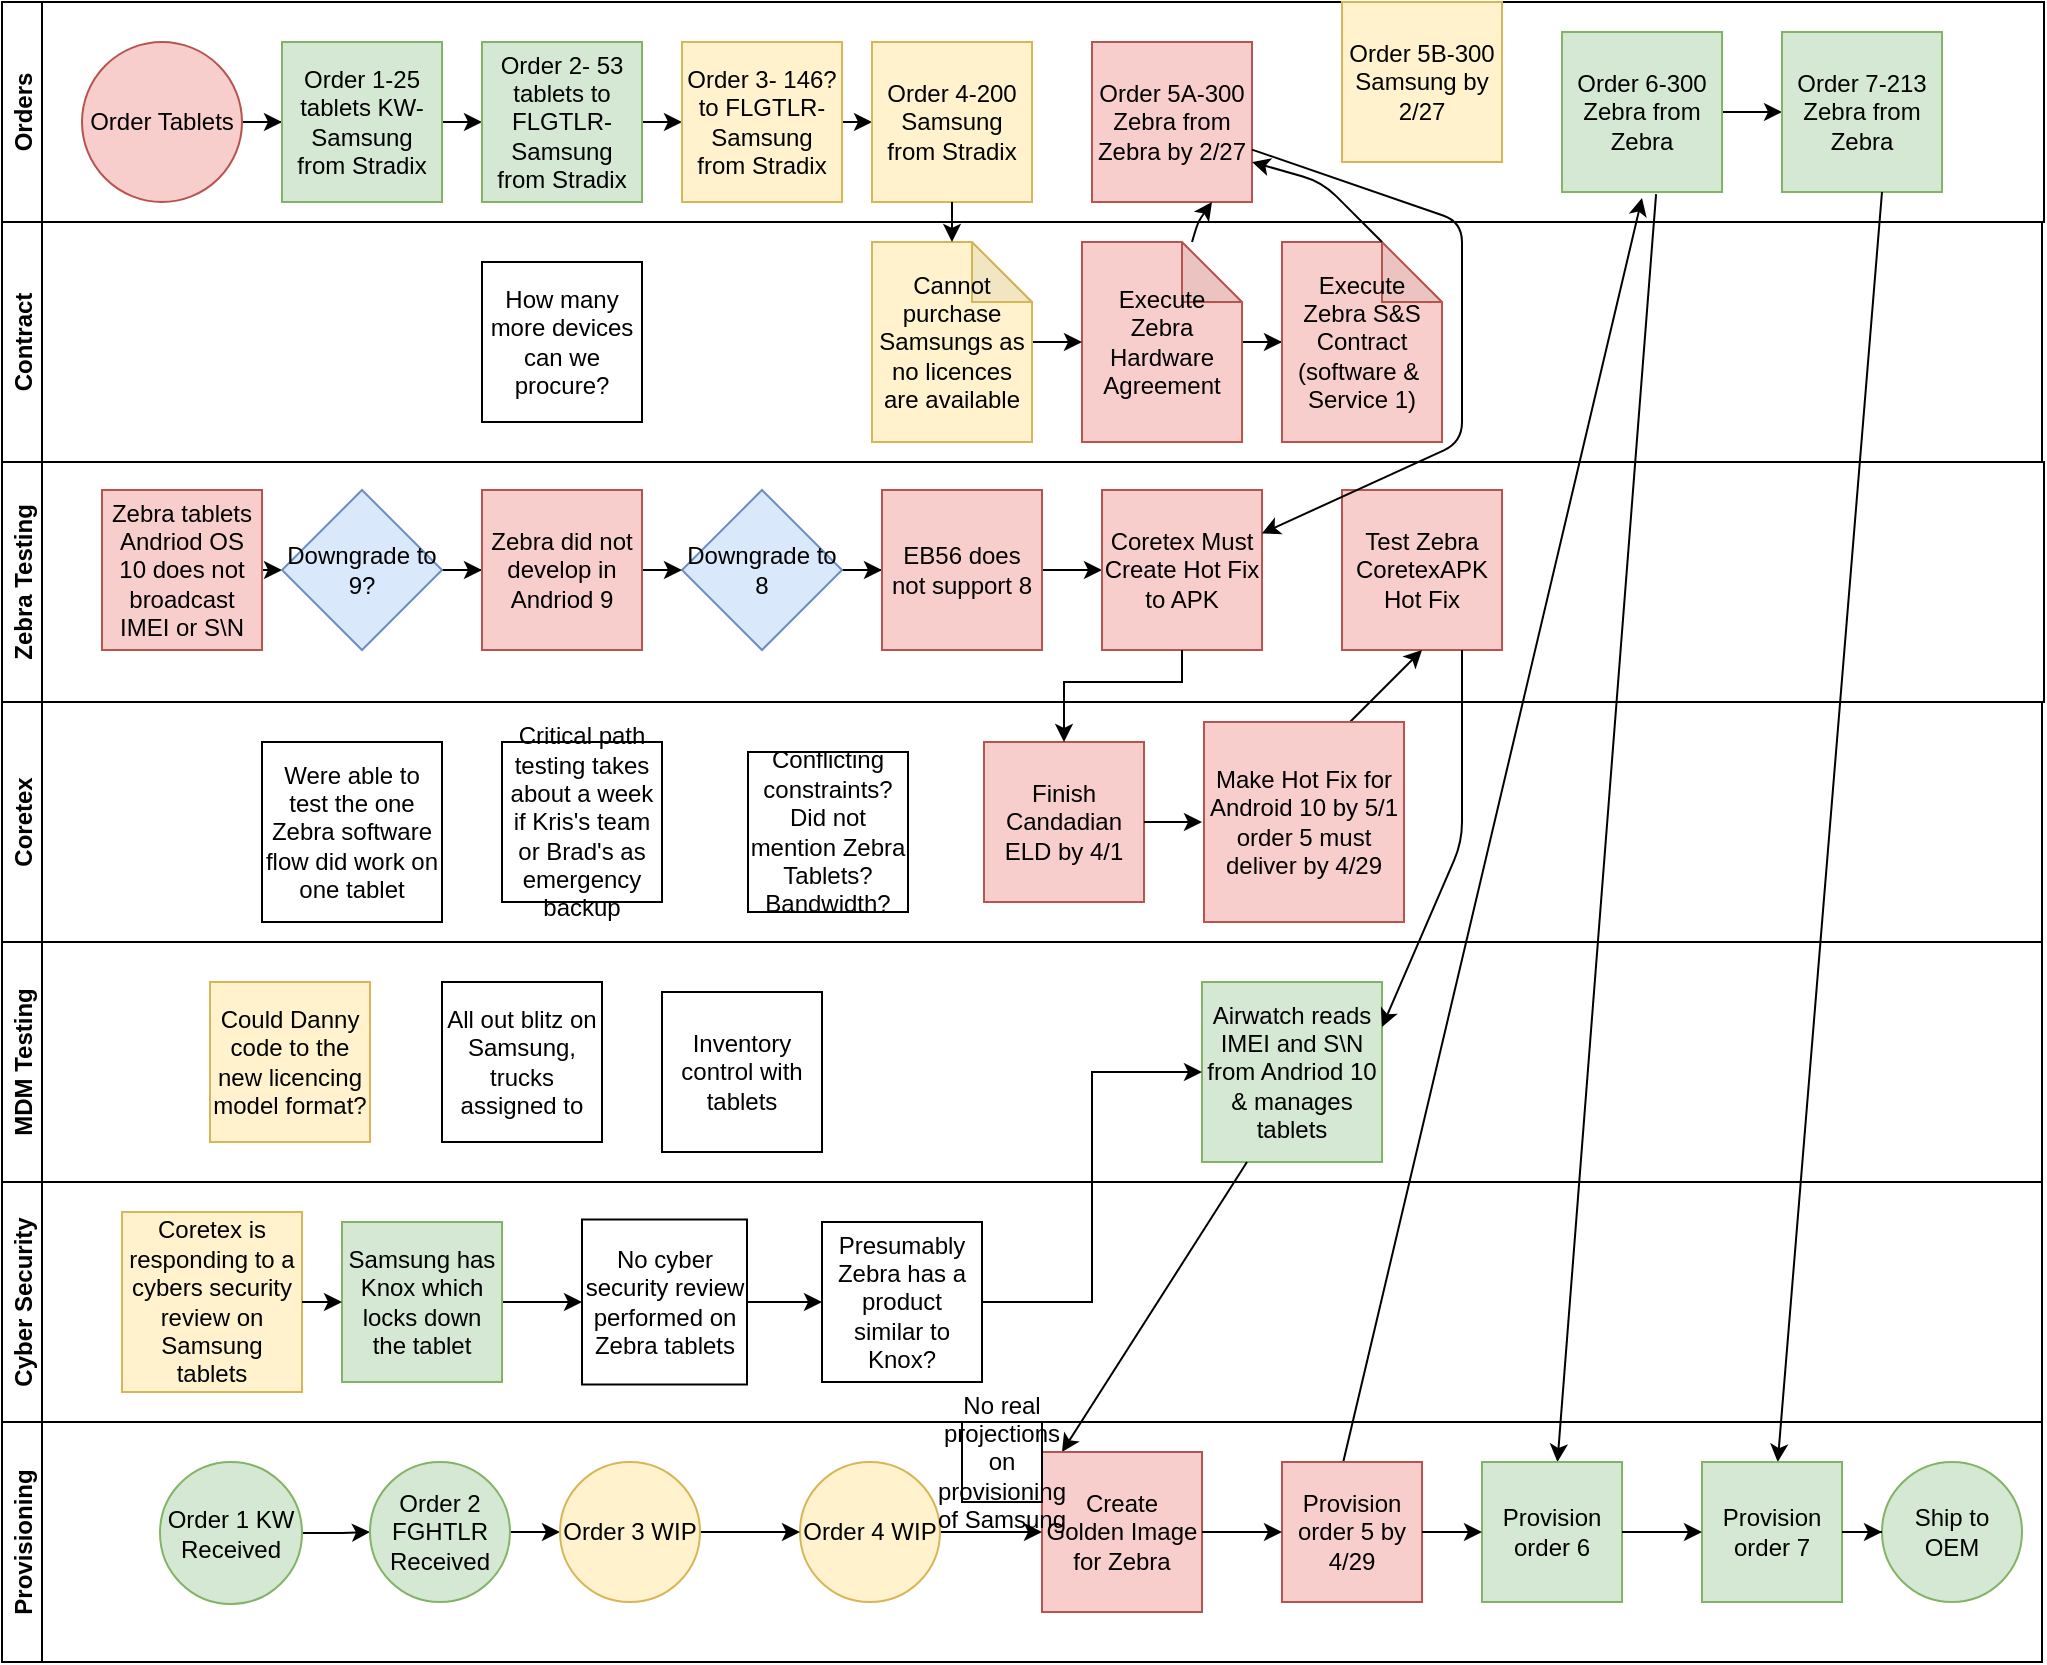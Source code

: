 <mxfile version="14.4.2" type="github">
  <diagram id="prtHgNgQTEPvFCAcTncT" name="Page-1">
    <mxGraphModel dx="981" dy="1376" grid="1" gridSize="10" guides="1" tooltips="1" connect="1" arrows="1" fold="1" page="1" pageScale="1" pageWidth="1169" pageHeight="827" math="0" shadow="0">
      <root>
        <object label="" id="0">
          <mxCell />
        </object>
        <mxCell id="1" parent="0" />
        <mxCell id="XOxbf55b8lKNXetok6DY-13" value="Orders" style="swimlane;startSize=20;horizontal=0;" parent="1" vertex="1">
          <mxGeometry x="80" y="-760" width="1021" height="110" as="geometry" />
        </mxCell>
        <mxCell id="XOxbf55b8lKNXetok6DY-53" style="edgeStyle=orthogonalEdgeStyle;rounded=0;orthogonalLoop=1;jettySize=auto;html=1;entryX=0;entryY=0.5;entryDx=0;entryDy=0;" parent="XOxbf55b8lKNXetok6DY-13" source="XOxbf55b8lKNXetok6DY-18" target="XOxbf55b8lKNXetok6DY-19" edge="1">
          <mxGeometry relative="1" as="geometry" />
        </mxCell>
        <mxCell id="XOxbf55b8lKNXetok6DY-18" value="Order Tablets" style="ellipse;whiteSpace=wrap;html=1;aspect=fixed;fillColor=#f8cecc;strokeColor=#b85450;" parent="XOxbf55b8lKNXetok6DY-13" vertex="1">
          <mxGeometry x="40" y="20" width="80" height="80" as="geometry" />
        </mxCell>
        <mxCell id="XOxbf55b8lKNXetok6DY-54" style="edgeStyle=orthogonalEdgeStyle;rounded=0;orthogonalLoop=1;jettySize=auto;html=1;exitX=1;exitY=0.5;exitDx=0;exitDy=0;entryX=0;entryY=0.5;entryDx=0;entryDy=0;" parent="XOxbf55b8lKNXetok6DY-13" source="XOxbf55b8lKNXetok6DY-19" target="XOxbf55b8lKNXetok6DY-20" edge="1">
          <mxGeometry relative="1" as="geometry" />
        </mxCell>
        <mxCell id="XOxbf55b8lKNXetok6DY-19" value="Order 1-25 tablets KW-Samsung from Stradix" style="whiteSpace=wrap;html=1;aspect=fixed;fillColor=#d5e8d4;strokeColor=#82b366;" parent="XOxbf55b8lKNXetok6DY-13" vertex="1">
          <mxGeometry x="140" y="20" width="80" height="80" as="geometry" />
        </mxCell>
        <mxCell id="XOxbf55b8lKNXetok6DY-55" style="edgeStyle=orthogonalEdgeStyle;rounded=0;orthogonalLoop=1;jettySize=auto;html=1;exitX=1;exitY=0.5;exitDx=0;exitDy=0;entryX=0;entryY=0.5;entryDx=0;entryDy=0;" parent="XOxbf55b8lKNXetok6DY-13" source="XOxbf55b8lKNXetok6DY-20" target="XOxbf55b8lKNXetok6DY-21" edge="1">
          <mxGeometry relative="1" as="geometry" />
        </mxCell>
        <mxCell id="XOxbf55b8lKNXetok6DY-20" value="Order 2- 53 tablets to FLGTLR-Samsung from Stradix" style="whiteSpace=wrap;html=1;aspect=fixed;fillColor=#d5e8d4;strokeColor=#82b366;" parent="XOxbf55b8lKNXetok6DY-13" vertex="1">
          <mxGeometry x="240" y="20" width="80" height="80" as="geometry" />
        </mxCell>
        <mxCell id="XOxbf55b8lKNXetok6DY-56" style="edgeStyle=orthogonalEdgeStyle;rounded=0;orthogonalLoop=1;jettySize=auto;html=1;exitX=1;exitY=0.5;exitDx=0;exitDy=0;entryX=0;entryY=0.5;entryDx=0;entryDy=0;" parent="XOxbf55b8lKNXetok6DY-13" source="XOxbf55b8lKNXetok6DY-21" target="XOxbf55b8lKNXetok6DY-22" edge="1">
          <mxGeometry relative="1" as="geometry" />
        </mxCell>
        <mxCell id="XOxbf55b8lKNXetok6DY-21" value="Order 3- 146? to FLGTLR-Samsung from Stradix" style="whiteSpace=wrap;html=1;aspect=fixed;fillColor=#fff2cc;strokeColor=#d6b656;" parent="XOxbf55b8lKNXetok6DY-13" vertex="1">
          <mxGeometry x="340" y="20" width="80" height="80" as="geometry" />
        </mxCell>
        <mxCell id="XOxbf55b8lKNXetok6DY-22" value="Order 4-200 Samsung from Stradix" style="whiteSpace=wrap;html=1;aspect=fixed;fillColor=#fff2cc;strokeColor=#d6b656;" parent="XOxbf55b8lKNXetok6DY-13" vertex="1">
          <mxGeometry x="435" y="20" width="80" height="80" as="geometry" />
        </mxCell>
        <mxCell id="XOxbf55b8lKNXetok6DY-23" value="Order 5A-300 Zebra from Zebra by 2/27" style="whiteSpace=wrap;html=1;aspect=fixed;fillColor=#f8cecc;strokeColor=#b85450;" parent="XOxbf55b8lKNXetok6DY-13" vertex="1">
          <mxGeometry x="545" y="20" width="80" height="80" as="geometry" />
        </mxCell>
        <mxCell id="XOxbf55b8lKNXetok6DY-84" style="edgeStyle=orthogonalEdgeStyle;rounded=0;orthogonalLoop=1;jettySize=auto;html=1;entryX=0;entryY=0.5;entryDx=0;entryDy=0;" parent="XOxbf55b8lKNXetok6DY-13" source="XOxbf55b8lKNXetok6DY-24" target="XOxbf55b8lKNXetok6DY-25" edge="1">
          <mxGeometry relative="1" as="geometry" />
        </mxCell>
        <mxCell id="XOxbf55b8lKNXetok6DY-24" value="Order 6-300 Zebra from Zebra" style="whiteSpace=wrap;html=1;aspect=fixed;fillColor=#d5e8d4;strokeColor=#82b366;" parent="XOxbf55b8lKNXetok6DY-13" vertex="1">
          <mxGeometry x="780" y="15" width="80" height="80" as="geometry" />
        </mxCell>
        <mxCell id="XOxbf55b8lKNXetok6DY-25" value="Order 7-213 Zebra from Zebra" style="whiteSpace=wrap;html=1;aspect=fixed;fillColor=#d5e8d4;strokeColor=#82b366;" parent="XOxbf55b8lKNXetok6DY-13" vertex="1">
          <mxGeometry x="890" y="15" width="80" height="80" as="geometry" />
        </mxCell>
        <mxCell id="XOxbf55b8lKNXetok6DY-85" value="" style="endArrow=classic;html=1;" parent="XOxbf55b8lKNXetok6DY-13" target="XOxbf55b8lKNXetok6DY-52" edge="1">
          <mxGeometry width="50" height="50" relative="1" as="geometry">
            <mxPoint x="940" y="95" as="sourcePoint" />
            <mxPoint x="990" y="45" as="targetPoint" />
          </mxGeometry>
        </mxCell>
        <mxCell id="A7MQ0ffrwgBu7bjcszJp-36" value="Order 5B-300 Samsung by 2/27" style="whiteSpace=wrap;html=1;aspect=fixed;fillColor=#fff2cc;strokeColor=#d6b656;" vertex="1" parent="XOxbf55b8lKNXetok6DY-13">
          <mxGeometry x="670" width="80" height="80" as="geometry" />
        </mxCell>
        <mxCell id="XOxbf55b8lKNXetok6DY-15" value="Zebra Testing" style="swimlane;startSize=20;horizontal=0;" parent="1" vertex="1">
          <mxGeometry x="80" y="-530" width="1021" height="120" as="geometry">
            <mxRectangle x="39" y="210" width="30" height="100" as="alternateBounds" />
          </mxGeometry>
        </mxCell>
        <mxCell id="XOxbf55b8lKNXetok6DY-65" style="edgeStyle=orthogonalEdgeStyle;rounded=0;orthogonalLoop=1;jettySize=auto;html=1;exitX=1;exitY=0.5;exitDx=0;exitDy=0;entryX=0;entryY=0.5;entryDx=0;entryDy=0;" parent="XOxbf55b8lKNXetok6DY-15" source="XOxbf55b8lKNXetok6DY-27" target="XOxbf55b8lKNXetok6DY-28" edge="1">
          <mxGeometry relative="1" as="geometry" />
        </mxCell>
        <mxCell id="XOxbf55b8lKNXetok6DY-27" value="Zebra tablets Andriod OS 10 does not broadcast IMEI or S\N" style="whiteSpace=wrap;html=1;aspect=fixed;rounded=0;fillColor=#f8cecc;strokeColor=#b85450;" parent="XOxbf55b8lKNXetok6DY-15" vertex="1">
          <mxGeometry x="50" y="14" width="80" height="80" as="geometry" />
        </mxCell>
        <mxCell id="XOxbf55b8lKNXetok6DY-66" style="edgeStyle=orthogonalEdgeStyle;rounded=0;orthogonalLoop=1;jettySize=auto;html=1;entryX=0;entryY=0.5;entryDx=0;entryDy=0;" parent="XOxbf55b8lKNXetok6DY-15" source="XOxbf55b8lKNXetok6DY-28" target="XOxbf55b8lKNXetok6DY-30" edge="1">
          <mxGeometry relative="1" as="geometry" />
        </mxCell>
        <mxCell id="XOxbf55b8lKNXetok6DY-28" value="Downgrade to 9?" style="rhombus;whiteSpace=wrap;html=1;rounded=0;fillColor=#dae8fc;strokeColor=#6c8ebf;" parent="XOxbf55b8lKNXetok6DY-15" vertex="1">
          <mxGeometry x="140" y="14" width="80" height="80" as="geometry" />
        </mxCell>
        <mxCell id="XOxbf55b8lKNXetok6DY-68" style="edgeStyle=orthogonalEdgeStyle;rounded=0;orthogonalLoop=1;jettySize=auto;html=1;exitX=1;exitY=0.5;exitDx=0;exitDy=0;" parent="XOxbf55b8lKNXetok6DY-15" source="XOxbf55b8lKNXetok6DY-29" target="XOxbf55b8lKNXetok6DY-31" edge="1">
          <mxGeometry relative="1" as="geometry" />
        </mxCell>
        <mxCell id="XOxbf55b8lKNXetok6DY-29" value="Downgrade to 8" style="rhombus;whiteSpace=wrap;html=1;rounded=0;fillColor=#dae8fc;strokeColor=#6c8ebf;" parent="XOxbf55b8lKNXetok6DY-15" vertex="1">
          <mxGeometry x="340" y="14" width="80" height="80" as="geometry" />
        </mxCell>
        <mxCell id="XOxbf55b8lKNXetok6DY-67" style="edgeStyle=orthogonalEdgeStyle;rounded=0;orthogonalLoop=1;jettySize=auto;html=1;exitX=1;exitY=0.5;exitDx=0;exitDy=0;entryX=0;entryY=0.5;entryDx=0;entryDy=0;" parent="XOxbf55b8lKNXetok6DY-15" source="XOxbf55b8lKNXetok6DY-30" target="XOxbf55b8lKNXetok6DY-29" edge="1">
          <mxGeometry relative="1" as="geometry" />
        </mxCell>
        <mxCell id="XOxbf55b8lKNXetok6DY-30" value="Zebra did not develop in Andriod 9" style="whiteSpace=wrap;html=1;aspect=fixed;rounded=0;fillColor=#f8cecc;strokeColor=#b85450;" parent="XOxbf55b8lKNXetok6DY-15" vertex="1">
          <mxGeometry x="240" y="14" width="80" height="80" as="geometry" />
        </mxCell>
        <mxCell id="XOxbf55b8lKNXetok6DY-69" style="edgeStyle=orthogonalEdgeStyle;rounded=0;orthogonalLoop=1;jettySize=auto;html=1;entryX=0;entryY=0.5;entryDx=0;entryDy=0;" parent="XOxbf55b8lKNXetok6DY-15" source="XOxbf55b8lKNXetok6DY-31" target="XOxbf55b8lKNXetok6DY-42" edge="1">
          <mxGeometry relative="1" as="geometry" />
        </mxCell>
        <mxCell id="XOxbf55b8lKNXetok6DY-31" value="EB56 does not support 8" style="whiteSpace=wrap;html=1;aspect=fixed;rounded=0;fillColor=#f8cecc;strokeColor=#b85450;" parent="XOxbf55b8lKNXetok6DY-15" vertex="1">
          <mxGeometry x="440" y="14" width="80" height="80" as="geometry" />
        </mxCell>
        <mxCell id="XOxbf55b8lKNXetok6DY-42" value="Coretex Must Create Hot Fix to APK" style="whiteSpace=wrap;html=1;aspect=fixed;rounded=0;fillColor=#f8cecc;strokeColor=#b85450;" parent="XOxbf55b8lKNXetok6DY-15" vertex="1">
          <mxGeometry x="550" y="14" width="80" height="80" as="geometry" />
        </mxCell>
        <mxCell id="XOxbf55b8lKNXetok6DY-44" value="Test Zebra CoretexAPK Hot Fix" style="whiteSpace=wrap;html=1;aspect=fixed;rounded=0;fillColor=#f8cecc;strokeColor=#b85450;" parent="XOxbf55b8lKNXetok6DY-15" vertex="1">
          <mxGeometry x="670" y="14" width="80" height="80" as="geometry" />
        </mxCell>
        <mxCell id="XOxbf55b8lKNXetok6DY-72" value="" style="endArrow=classic;html=1;" parent="XOxbf55b8lKNXetok6DY-15" edge="1">
          <mxGeometry width="50" height="50" relative="1" as="geometry">
            <mxPoint x="660" y="144" as="sourcePoint" />
            <mxPoint x="710" y="94" as="targetPoint" />
          </mxGeometry>
        </mxCell>
        <mxCell id="XOxbf55b8lKNXetok6DY-14" value="Contract" style="swimlane;startSize=20;horizontal=0;rounded=0;" parent="1" vertex="1">
          <mxGeometry x="80" y="-650" width="1020" height="120" as="geometry" />
        </mxCell>
        <mxCell id="A7MQ0ffrwgBu7bjcszJp-10" style="edgeStyle=orthogonalEdgeStyle;rounded=0;orthogonalLoop=1;jettySize=auto;html=1;entryX=0;entryY=0.5;entryDx=0;entryDy=0;entryPerimeter=0;" edge="1" parent="XOxbf55b8lKNXetok6DY-14" source="XOxbf55b8lKNXetok6DY-26" target="A7MQ0ffrwgBu7bjcszJp-8">
          <mxGeometry relative="1" as="geometry" />
        </mxCell>
        <mxCell id="XOxbf55b8lKNXetok6DY-26" value="Execute Zebra Hardware Agreement" style="shape=note;whiteSpace=wrap;html=1;backgroundOutline=1;darkOpacity=0.05;rounded=0;fillColor=#f8cecc;strokeColor=#b85450;" parent="XOxbf55b8lKNXetok6DY-14" vertex="1">
          <mxGeometry x="540" y="10" width="80" height="100" as="geometry" />
        </mxCell>
        <mxCell id="XOxbf55b8lKNXetok6DY-58" style="edgeStyle=orthogonalEdgeStyle;rounded=0;orthogonalLoop=1;jettySize=auto;html=1;entryX=0;entryY=0.5;entryDx=0;entryDy=0;entryPerimeter=0;" parent="XOxbf55b8lKNXetok6DY-14" source="XOxbf55b8lKNXetok6DY-32" target="XOxbf55b8lKNXetok6DY-26" edge="1">
          <mxGeometry relative="1" as="geometry" />
        </mxCell>
        <mxCell id="XOxbf55b8lKNXetok6DY-32" value="Cannot purchase Samsungs as no licences are available" style="shape=note;whiteSpace=wrap;html=1;backgroundOutline=1;darkOpacity=0.05;rounded=0;fillColor=#fff2cc;strokeColor=#d6b656;" parent="XOxbf55b8lKNXetok6DY-14" vertex="1">
          <mxGeometry x="435" y="10" width="80" height="100" as="geometry" />
        </mxCell>
        <mxCell id="A7MQ0ffrwgBu7bjcszJp-8" value="Execute Zebra S&amp;amp;S Contract (software &amp;amp;&amp;nbsp; Service 1)" style="shape=note;whiteSpace=wrap;html=1;backgroundOutline=1;darkOpacity=0.05;rounded=0;fillColor=#f8cecc;strokeColor=#b85450;" vertex="1" parent="XOxbf55b8lKNXetok6DY-14">
          <mxGeometry x="640" y="10" width="80" height="100" as="geometry" />
        </mxCell>
        <mxCell id="A7MQ0ffrwgBu7bjcszJp-11" value="" style="endArrow=classic;html=1;entryX=1;entryY=0.75;entryDx=0;entryDy=0;" edge="1" parent="XOxbf55b8lKNXetok6DY-14" target="XOxbf55b8lKNXetok6DY-23">
          <mxGeometry width="50" height="50" relative="1" as="geometry">
            <mxPoint x="690" y="10" as="sourcePoint" />
            <mxPoint x="740" y="-40" as="targetPoint" />
            <Array as="points">
              <mxPoint x="660" y="-20" />
            </Array>
          </mxGeometry>
        </mxCell>
        <mxCell id="A7MQ0ffrwgBu7bjcszJp-29" value="How many more devices can we procure?" style="whiteSpace=wrap;html=1;aspect=fixed;" vertex="1" parent="XOxbf55b8lKNXetok6DY-14">
          <mxGeometry x="240" y="20" width="80" height="80" as="geometry" />
        </mxCell>
        <mxCell id="XOxbf55b8lKNXetok6DY-36" value="Coretex" style="swimlane;startSize=20;horizontal=0;rounded=0;swimlaneLine=1;" parent="1" vertex="1">
          <mxGeometry x="80" y="-410" width="1020" height="120" as="geometry">
            <mxRectangle x="40" y="240" width="30" height="70" as="alternateBounds" />
          </mxGeometry>
        </mxCell>
        <mxCell id="XOxbf55b8lKNXetok6DY-37" value="Finish Candadian ELD by 4/1" style="whiteSpace=wrap;html=1;aspect=fixed;rounded=0;fillColor=#f8cecc;strokeColor=#b85450;" parent="XOxbf55b8lKNXetok6DY-36" vertex="1">
          <mxGeometry x="491" y="20" width="80" height="80" as="geometry" />
        </mxCell>
        <mxCell id="XOxbf55b8lKNXetok6DY-38" value="Make Hot Fix for Android 10 by 5/1 order 5 must deliver by 4/29" style="whiteSpace=wrap;html=1;aspect=fixed;rounded=0;fillColor=#f8cecc;strokeColor=#b85450;" parent="XOxbf55b8lKNXetok6DY-36" vertex="1">
          <mxGeometry x="601" y="10" width="100" height="100" as="geometry" />
        </mxCell>
        <mxCell id="A7MQ0ffrwgBu7bjcszJp-31" value="Were able to test the one Zebra software flow did work on one tablet" style="whiteSpace=wrap;html=1;aspect=fixed;" vertex="1" parent="XOxbf55b8lKNXetok6DY-36">
          <mxGeometry x="130" y="20" width="90" height="90" as="geometry" />
        </mxCell>
        <mxCell id="A7MQ0ffrwgBu7bjcszJp-32" value="Critical path testing takes about a week if Kris&#39;s team or Brad&#39;s as emergency backup" style="whiteSpace=wrap;html=1;aspect=fixed;" vertex="1" parent="XOxbf55b8lKNXetok6DY-36">
          <mxGeometry x="250" y="20" width="80" height="80" as="geometry" />
        </mxCell>
        <mxCell id="A7MQ0ffrwgBu7bjcszJp-33" value="Conflicting constraints? Did not mention Zebra Tablets? Bandwidth?" style="whiteSpace=wrap;html=1;aspect=fixed;" vertex="1" parent="XOxbf55b8lKNXetok6DY-36">
          <mxGeometry x="373" y="25" width="80" height="80" as="geometry" />
        </mxCell>
        <mxCell id="XOxbf55b8lKNXetok6DY-17" value="Cyber Security" style="swimlane;startSize=20;horizontal=0;" parent="1" vertex="1">
          <mxGeometry x="80" y="-170" width="1020" height="120" as="geometry">
            <mxRectangle x="40" y="480" width="30" height="100" as="alternateBounds" />
          </mxGeometry>
        </mxCell>
        <mxCell id="A7MQ0ffrwgBu7bjcszJp-1" value="Coretex is responding to a cybers security review on Samsung tablets" style="whiteSpace=wrap;html=1;aspect=fixed;fillColor=#fff2cc;strokeColor=#d6b656;" vertex="1" parent="XOxbf55b8lKNXetok6DY-17">
          <mxGeometry x="60" y="15" width="90" height="90" as="geometry" />
        </mxCell>
        <mxCell id="A7MQ0ffrwgBu7bjcszJp-2" value="No cyber security review performed on Zebra tablets" style="whiteSpace=wrap;html=1;aspect=fixed;" vertex="1" parent="XOxbf55b8lKNXetok6DY-17">
          <mxGeometry x="290" y="18.75" width="82.5" height="82.5" as="geometry" />
        </mxCell>
        <mxCell id="A7MQ0ffrwgBu7bjcszJp-3" style="edgeStyle=orthogonalEdgeStyle;rounded=0;orthogonalLoop=1;jettySize=auto;html=1;exitX=1;exitY=0.5;exitDx=0;exitDy=0;entryX=0;entryY=0.5;entryDx=0;entryDy=0;" edge="1" parent="XOxbf55b8lKNXetok6DY-17" source="A7MQ0ffrwgBu7bjcszJp-12" target="A7MQ0ffrwgBu7bjcszJp-2">
          <mxGeometry relative="1" as="geometry" />
        </mxCell>
        <mxCell id="A7MQ0ffrwgBu7bjcszJp-15" value="Presumably Zebra has a product similar to Knox?" style="whiteSpace=wrap;html=1;aspect=fixed;" vertex="1" parent="XOxbf55b8lKNXetok6DY-17">
          <mxGeometry x="410" y="20" width="80" height="80" as="geometry" />
        </mxCell>
        <mxCell id="A7MQ0ffrwgBu7bjcszJp-16" style="edgeStyle=orthogonalEdgeStyle;rounded=0;orthogonalLoop=1;jettySize=auto;html=1;exitX=1;exitY=0.5;exitDx=0;exitDy=0;entryX=0;entryY=0.5;entryDx=0;entryDy=0;" edge="1" parent="XOxbf55b8lKNXetok6DY-17" source="A7MQ0ffrwgBu7bjcszJp-2" target="A7MQ0ffrwgBu7bjcszJp-15">
          <mxGeometry relative="1" as="geometry">
            <mxPoint x="352.5" y="60" as="sourcePoint" />
            <mxPoint x="600" y="-60" as="targetPoint" />
          </mxGeometry>
        </mxCell>
        <mxCell id="A7MQ0ffrwgBu7bjcszJp-12" value="Samsung has Knox which locks down the tablet" style="whiteSpace=wrap;html=1;aspect=fixed;fillColor=#d5e8d4;strokeColor=#82b366;" vertex="1" parent="XOxbf55b8lKNXetok6DY-17">
          <mxGeometry x="170" y="20" width="80" height="80" as="geometry" />
        </mxCell>
        <mxCell id="A7MQ0ffrwgBu7bjcszJp-17" style="edgeStyle=orthogonalEdgeStyle;rounded=0;orthogonalLoop=1;jettySize=auto;html=1;exitX=1;exitY=0.5;exitDx=0;exitDy=0;entryX=0;entryY=0.5;entryDx=0;entryDy=0;" edge="1" parent="XOxbf55b8lKNXetok6DY-17" source="A7MQ0ffrwgBu7bjcszJp-1" target="A7MQ0ffrwgBu7bjcszJp-12">
          <mxGeometry relative="1" as="geometry">
            <mxPoint x="230" y="-110" as="sourcePoint" />
            <mxPoint x="350" y="-110" as="targetPoint" />
          </mxGeometry>
        </mxCell>
        <mxCell id="XOxbf55b8lKNXetok6DY-16" value="MDM Testing" style="swimlane;startSize=20;horizontal=0;" parent="1" vertex="1">
          <mxGeometry x="80" y="-290" width="1020" height="120" as="geometry">
            <mxRectangle x="40" y="360" width="30" height="100" as="alternateBounds" />
          </mxGeometry>
        </mxCell>
        <mxCell id="XOxbf55b8lKNXetok6DY-33" value="Airwatch reads IMEI and S\N from Andriod 10 &amp;amp; manages tablets" style="whiteSpace=wrap;html=1;aspect=fixed;rounded=0;fillColor=#d5e8d4;strokeColor=#82b366;" parent="XOxbf55b8lKNXetok6DY-16" vertex="1">
          <mxGeometry x="600" y="20" width="90" height="90" as="geometry" />
        </mxCell>
        <mxCell id="XOxbf55b8lKNXetok6DY-81" value="" style="endArrow=classic;html=1;exitX=0.437;exitY=0.002;exitDx=0;exitDy=0;exitPerimeter=0;" parent="XOxbf55b8lKNXetok6DY-16" source="XOxbf55b8lKNXetok6DY-41" edge="1">
          <mxGeometry width="50" height="50" relative="1" as="geometry">
            <mxPoint x="710" y="140" as="sourcePoint" />
            <mxPoint x="820" y="-372" as="targetPoint" />
          </mxGeometry>
        </mxCell>
        <mxCell id="A7MQ0ffrwgBu7bjcszJp-28" value="Could Danny code to the new licencing model format?" style="whiteSpace=wrap;html=1;aspect=fixed;fillColor=#fff2cc;strokeColor=#d6b656;" vertex="1" parent="XOxbf55b8lKNXetok6DY-16">
          <mxGeometry x="104" y="20" width="80" height="80" as="geometry" />
        </mxCell>
        <mxCell id="A7MQ0ffrwgBu7bjcszJp-34" value="All out blitz on Samsung, trucks assigned to" style="whiteSpace=wrap;html=1;aspect=fixed;" vertex="1" parent="XOxbf55b8lKNXetok6DY-16">
          <mxGeometry x="220" y="20" width="80" height="80" as="geometry" />
        </mxCell>
        <mxCell id="A7MQ0ffrwgBu7bjcszJp-35" value="Inventory control with tablets" style="whiteSpace=wrap;html=1;aspect=fixed;" vertex="1" parent="XOxbf55b8lKNXetok6DY-16">
          <mxGeometry x="330" y="25" width="80" height="80" as="geometry" />
        </mxCell>
        <mxCell id="XOxbf55b8lKNXetok6DY-57" style="edgeStyle=orthogonalEdgeStyle;rounded=0;orthogonalLoop=1;jettySize=auto;html=1;exitX=0.5;exitY=1;exitDx=0;exitDy=0;entryX=0.5;entryY=0;entryDx=0;entryDy=0;entryPerimeter=0;" parent="1" source="XOxbf55b8lKNXetok6DY-22" target="XOxbf55b8lKNXetok6DY-32" edge="1">
          <mxGeometry relative="1" as="geometry" />
        </mxCell>
        <mxCell id="XOxbf55b8lKNXetok6DY-61" value="" style="endArrow=classic;html=1;entryX=0.75;entryY=1;entryDx=0;entryDy=0;" parent="1" source="XOxbf55b8lKNXetok6DY-26" target="XOxbf55b8lKNXetok6DY-23" edge="1">
          <mxGeometry width="50" height="50" relative="1" as="geometry">
            <mxPoint x="640" y="-620" as="sourcePoint" />
            <mxPoint x="690" y="-670" as="targetPoint" />
            <Array as="points">
              <mxPoint x="678" y="-650" />
            </Array>
          </mxGeometry>
        </mxCell>
        <mxCell id="XOxbf55b8lKNXetok6DY-64" value="" style="endArrow=classic;html=1;" parent="1" source="XOxbf55b8lKNXetok6DY-23" target="XOxbf55b8lKNXetok6DY-42" edge="1">
          <mxGeometry width="50" height="50" relative="1" as="geometry">
            <mxPoint x="640" y="-620" as="sourcePoint" />
            <mxPoint x="690" y="-670" as="targetPoint" />
            <Array as="points">
              <mxPoint x="810" y="-650" />
              <mxPoint x="810" y="-540" />
            </Array>
          </mxGeometry>
        </mxCell>
        <mxCell id="XOxbf55b8lKNXetok6DY-70" style="edgeStyle=orthogonalEdgeStyle;rounded=0;orthogonalLoop=1;jettySize=auto;html=1;" parent="1" source="XOxbf55b8lKNXetok6DY-42" target="XOxbf55b8lKNXetok6DY-37" edge="1">
          <mxGeometry relative="1" as="geometry">
            <Array as="points">
              <mxPoint x="670" y="-420" />
              <mxPoint x="611" y="-420" />
            </Array>
          </mxGeometry>
        </mxCell>
        <mxCell id="XOxbf55b8lKNXetok6DY-71" style="edgeStyle=orthogonalEdgeStyle;rounded=0;orthogonalLoop=1;jettySize=auto;html=1;" parent="1" source="XOxbf55b8lKNXetok6DY-37" edge="1">
          <mxGeometry relative="1" as="geometry">
            <mxPoint x="680" y="-350" as="targetPoint" />
          </mxGeometry>
        </mxCell>
        <mxCell id="XOxbf55b8lKNXetok6DY-73" value="" style="endArrow=classic;html=1;exitX=0.75;exitY=1;exitDx=0;exitDy=0;entryX=1;entryY=0.25;entryDx=0;entryDy=0;" parent="1" source="XOxbf55b8lKNXetok6DY-44" target="XOxbf55b8lKNXetok6DY-33" edge="1">
          <mxGeometry width="50" height="50" relative="1" as="geometry">
            <mxPoint x="820" y="-350" as="sourcePoint" />
            <mxPoint x="870" y="-390" as="targetPoint" />
            <Array as="points">
              <mxPoint x="810" y="-340" />
            </Array>
          </mxGeometry>
        </mxCell>
        <mxCell id="XOxbf55b8lKNXetok6DY-74" value="" style="endArrow=classic;html=1;exitX=0.25;exitY=1;exitDx=0;exitDy=0;entryX=0.125;entryY=0;entryDx=0;entryDy=0;entryPerimeter=0;" parent="1" source="XOxbf55b8lKNXetok6DY-33" target="XOxbf55b8lKNXetok6DY-39" edge="1">
          <mxGeometry width="50" height="50" relative="1" as="geometry">
            <mxPoint x="590" y="-120" as="sourcePoint" />
            <mxPoint x="640" y="-170" as="targetPoint" />
          </mxGeometry>
        </mxCell>
        <mxCell id="XOxbf55b8lKNXetok6DY-82" value="" style="endArrow=classic;html=1;exitX=0.588;exitY=1.013;exitDx=0;exitDy=0;exitPerimeter=0;" parent="1" source="XOxbf55b8lKNXetok6DY-24" target="XOxbf55b8lKNXetok6DY-50" edge="1">
          <mxGeometry width="50" height="50" relative="1" as="geometry">
            <mxPoint x="830" y="-570" as="sourcePoint" />
            <mxPoint x="880" y="-620" as="targetPoint" />
          </mxGeometry>
        </mxCell>
        <mxCell id="A7MQ0ffrwgBu7bjcszJp-7" value="Provisioning" style="swimlane;startSize=20;horizontal=0;" vertex="1" parent="1">
          <mxGeometry x="80" y="-50" width="1020" height="120" as="geometry" />
        </mxCell>
        <mxCell id="XOxbf55b8lKNXetok6DY-39" value="Create Golden Image for Zebra" style="whiteSpace=wrap;html=1;aspect=fixed;rounded=0;fillColor=#f8cecc;strokeColor=#b85450;" parent="A7MQ0ffrwgBu7bjcszJp-7" vertex="1">
          <mxGeometry x="520" y="15" width="80" height="80" as="geometry" />
        </mxCell>
        <mxCell id="XOxbf55b8lKNXetok6DY-41" value="Provision order 5 by 4/29" style="whiteSpace=wrap;html=1;aspect=fixed;rounded=0;fillColor=#f8cecc;strokeColor=#b85450;" parent="A7MQ0ffrwgBu7bjcszJp-7" vertex="1">
          <mxGeometry x="640" y="20" width="70" height="70" as="geometry" />
        </mxCell>
        <mxCell id="XOxbf55b8lKNXetok6DY-75" style="edgeStyle=orthogonalEdgeStyle;rounded=0;orthogonalLoop=1;jettySize=auto;html=1;entryX=0;entryY=0.5;entryDx=0;entryDy=0;" parent="A7MQ0ffrwgBu7bjcszJp-7" source="XOxbf55b8lKNXetok6DY-39" target="XOxbf55b8lKNXetok6DY-41" edge="1">
          <mxGeometry relative="1" as="geometry" />
        </mxCell>
        <mxCell id="XOxbf55b8lKNXetok6DY-50" value="Provision order 6" style="whiteSpace=wrap;html=1;aspect=fixed;rounded=0;fillColor=#d5e8d4;strokeColor=#82b366;" parent="A7MQ0ffrwgBu7bjcszJp-7" vertex="1">
          <mxGeometry x="740" y="20" width="70" height="70" as="geometry" />
        </mxCell>
        <mxCell id="XOxbf55b8lKNXetok6DY-76" style="edgeStyle=orthogonalEdgeStyle;rounded=0;orthogonalLoop=1;jettySize=auto;html=1;exitX=1;exitY=0.5;exitDx=0;exitDy=0;entryX=0;entryY=0.5;entryDx=0;entryDy=0;" parent="A7MQ0ffrwgBu7bjcszJp-7" source="XOxbf55b8lKNXetok6DY-41" target="XOxbf55b8lKNXetok6DY-50" edge="1">
          <mxGeometry relative="1" as="geometry" />
        </mxCell>
        <mxCell id="XOxbf55b8lKNXetok6DY-52" value="Provision order 7" style="whiteSpace=wrap;html=1;aspect=fixed;rounded=0;fillColor=#d5e8d4;strokeColor=#82b366;" parent="A7MQ0ffrwgBu7bjcszJp-7" vertex="1">
          <mxGeometry x="850" y="20" width="70" height="70" as="geometry" />
        </mxCell>
        <mxCell id="XOxbf55b8lKNXetok6DY-77" style="edgeStyle=orthogonalEdgeStyle;rounded=0;orthogonalLoop=1;jettySize=auto;html=1;exitX=1;exitY=0.5;exitDx=0;exitDy=0;entryX=0;entryY=0.5;entryDx=0;entryDy=0;" parent="A7MQ0ffrwgBu7bjcszJp-7" source="XOxbf55b8lKNXetok6DY-50" target="XOxbf55b8lKNXetok6DY-52" edge="1">
          <mxGeometry relative="1" as="geometry" />
        </mxCell>
        <mxCell id="XOxbf55b8lKNXetok6DY-40" value="Ship to OEM" style="ellipse;whiteSpace=wrap;html=1;aspect=fixed;rounded=0;fillColor=#d5e8d4;strokeColor=#82b366;" parent="A7MQ0ffrwgBu7bjcszJp-7" vertex="1">
          <mxGeometry x="940" y="20" width="70" height="70" as="geometry" />
        </mxCell>
        <mxCell id="XOxbf55b8lKNXetok6DY-80" style="edgeStyle=orthogonalEdgeStyle;rounded=0;orthogonalLoop=1;jettySize=auto;html=1;entryX=0;entryY=0.5;entryDx=0;entryDy=0;" parent="A7MQ0ffrwgBu7bjcszJp-7" source="XOxbf55b8lKNXetok6DY-52" target="XOxbf55b8lKNXetok6DY-40" edge="1">
          <mxGeometry relative="1" as="geometry" />
        </mxCell>
        <mxCell id="A7MQ0ffrwgBu7bjcszJp-23" style="edgeStyle=orthogonalEdgeStyle;rounded=0;orthogonalLoop=1;jettySize=auto;html=1;entryX=0;entryY=0.5;entryDx=0;entryDy=0;" edge="1" parent="A7MQ0ffrwgBu7bjcszJp-7" source="A7MQ0ffrwgBu7bjcszJp-18" target="A7MQ0ffrwgBu7bjcszJp-19">
          <mxGeometry relative="1" as="geometry" />
        </mxCell>
        <mxCell id="A7MQ0ffrwgBu7bjcszJp-18" value="Order 1 KW Received" style="ellipse;whiteSpace=wrap;html=1;aspect=fixed;rounded=0;fillColor=#d5e8d4;strokeColor=#82b366;" vertex="1" parent="A7MQ0ffrwgBu7bjcszJp-7">
          <mxGeometry x="79" y="20" width="71" height="71" as="geometry" />
        </mxCell>
        <mxCell id="A7MQ0ffrwgBu7bjcszJp-24" style="edgeStyle=orthogonalEdgeStyle;rounded=0;orthogonalLoop=1;jettySize=auto;html=1;entryX=0;entryY=0.5;entryDx=0;entryDy=0;" edge="1" parent="A7MQ0ffrwgBu7bjcszJp-7" source="A7MQ0ffrwgBu7bjcszJp-19" target="A7MQ0ffrwgBu7bjcszJp-22">
          <mxGeometry relative="1" as="geometry" />
        </mxCell>
        <mxCell id="A7MQ0ffrwgBu7bjcszJp-19" value="Order 2 FGHTLR Received" style="ellipse;whiteSpace=wrap;html=1;aspect=fixed;rounded=0;fillColor=#d5e8d4;strokeColor=#82b366;" vertex="1" parent="A7MQ0ffrwgBu7bjcszJp-7">
          <mxGeometry x="184" y="20" width="70" height="70" as="geometry" />
        </mxCell>
        <mxCell id="A7MQ0ffrwgBu7bjcszJp-26" style="edgeStyle=orthogonalEdgeStyle;rounded=0;orthogonalLoop=1;jettySize=auto;html=1;entryX=0;entryY=0.5;entryDx=0;entryDy=0;" edge="1" parent="A7MQ0ffrwgBu7bjcszJp-7" source="A7MQ0ffrwgBu7bjcszJp-21" target="XOxbf55b8lKNXetok6DY-39">
          <mxGeometry relative="1" as="geometry" />
        </mxCell>
        <mxCell id="A7MQ0ffrwgBu7bjcszJp-21" value="Order 4 WIP" style="ellipse;whiteSpace=wrap;html=1;aspect=fixed;rounded=0;fillColor=#fff2cc;strokeColor=#d6b656;" vertex="1" parent="A7MQ0ffrwgBu7bjcszJp-7">
          <mxGeometry x="399" y="20" width="70" height="70" as="geometry" />
        </mxCell>
        <mxCell id="A7MQ0ffrwgBu7bjcszJp-25" style="edgeStyle=orthogonalEdgeStyle;rounded=0;orthogonalLoop=1;jettySize=auto;html=1;entryX=0;entryY=0.5;entryDx=0;entryDy=0;" edge="1" parent="A7MQ0ffrwgBu7bjcszJp-7" source="A7MQ0ffrwgBu7bjcszJp-22" target="A7MQ0ffrwgBu7bjcszJp-21">
          <mxGeometry relative="1" as="geometry" />
        </mxCell>
        <mxCell id="A7MQ0ffrwgBu7bjcszJp-22" value="Order 3 WIP" style="ellipse;whiteSpace=wrap;html=1;aspect=fixed;rounded=0;fillColor=#fff2cc;strokeColor=#d6b656;" vertex="1" parent="A7MQ0ffrwgBu7bjcszJp-7">
          <mxGeometry x="279" y="20" width="70" height="70" as="geometry" />
        </mxCell>
        <mxCell id="A7MQ0ffrwgBu7bjcszJp-30" value="No real projections on provisioning of Samsung&lt;br&gt;" style="whiteSpace=wrap;html=1;aspect=fixed;" vertex="1" parent="A7MQ0ffrwgBu7bjcszJp-7">
          <mxGeometry x="480" width="40" height="40" as="geometry" />
        </mxCell>
        <mxCell id="A7MQ0ffrwgBu7bjcszJp-4" style="edgeStyle=orthogonalEdgeStyle;rounded=0;orthogonalLoop=1;jettySize=auto;html=1;exitX=1;exitY=0.5;exitDx=0;exitDy=0;entryX=0;entryY=0.5;entryDx=0;entryDy=0;" edge="1" parent="1" source="A7MQ0ffrwgBu7bjcszJp-15" target="XOxbf55b8lKNXetok6DY-33">
          <mxGeometry relative="1" as="geometry" />
        </mxCell>
      </root>
    </mxGraphModel>
  </diagram>
</mxfile>

